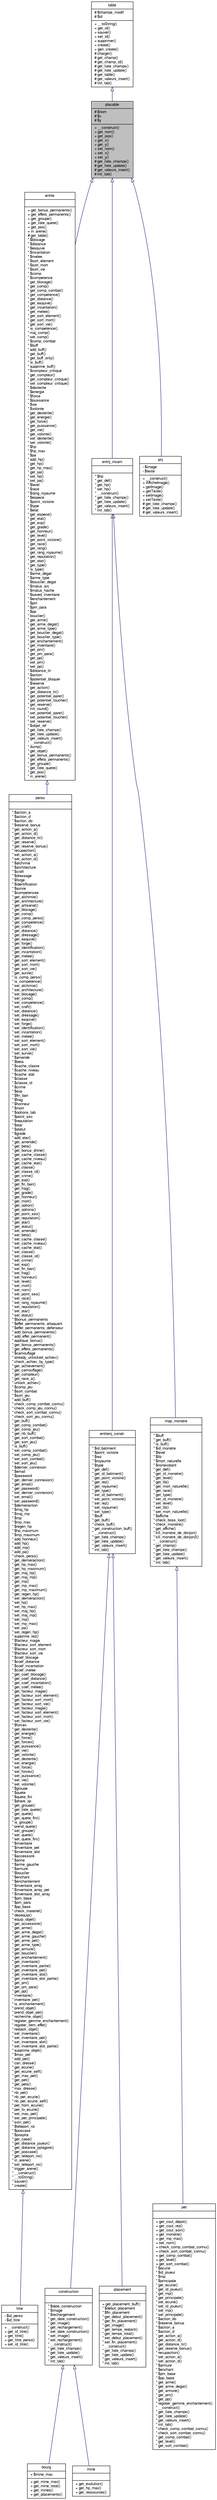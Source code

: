 digraph G
{
  bgcolor="transparent";
  edge [fontname="FreeSans",fontsize="10",labelfontname="FreeSans",labelfontsize="10"];
  node [fontname="FreeSans",fontsize="10",shape=record];
  Node1 [label="{placable\n|# $nom\l# $x\l# $y\l|+ __construct()\l+ get_nom()\l+ get_pos()\l+ get_x()\l+ get_y()\l+ set_nom()\l+ set_x()\l+ set_y()\l# get_liste_champs()\l# get_liste_update()\l# get_valeurs_insert()\l# init_tab()\l}",height=0.2,width=0.4,color="black", fillcolor="grey75", style="filled" fontcolor="black"];
  Node2 -> Node1 [dir=back,color="midnightblue",fontsize="10",style="solid",arrowtail="empty",fontname="FreeSans"];
  Node2 [label="{table\n|# $champs_modif\l# $id\l|+ __toString()\l+ get_id()\l+ sauver()\l+ set_id()\l+ supprimer()\l+ create()\l+ gen_create()\l# charger()\l# get_champ()\l# get_champ_id()\l# get_liste_champs()\l# get_liste_update()\l# get_table()\l# get_valeurs_insert()\l# init_tab()\l}",height=0.2,width=0.4,color="black",URL="$classtable.html",tooltip="Classe de base pour les objets représentant un élément d&#39;une table dans la..."];
  Node1 -> Node3 [dir=back,color="midnightblue",fontsize="10",style="solid",arrowtail="empty",fontname="FreeSans"];
  Node3 [label="{entite\n||+ get_bonus_permanents()\l+ get_effets_permanents()\l+ get_groupe()\l+ get_liste_quete()\l+ get_pos()\l+ in_arene()\l# get_table()\l* $blocage\l* $distance\l* $esquive\l* $incantation\l* $melee\l* $sort_element\l* $sort_mort\l* $sort_vie\l* $comp\l* $competence\l* get_blocage()\l* get_comp()\l* get_comp_combat()\l* get_competence()\l* get_distance()\l* get_esquive()\l* get_incantation()\l* get_melee()\l* get_sort_element()\l* get_sort_mort()\l* get_sort_vie()\l* is_competence()\l* maj_comp()\l* set_comp()\l* $comp_combat\l* $buff\l* add_buff()\l* get_buff()\l* get_buff_only()\l* is_buff()\l* supprime_buff()\l* $compteur_critique\l* get_compteur()\l* get_compteur_critique()\l* set_compteur_critique()\l* $dexterite\l* $energie\l* $force\l* $puissance\l* $vie\l* $volonte\l* get_dexterite()\l* get_energie()\l* get_force()\l* get_puissance()\l* get_vie()\l* get_volonte()\l* set_dexterite()\l* set_volonte()\l* $hp\l* $hp_max\l* $pa\l* add_hp()\l* get_hp()\l* get_hp_max()\l* get_pa()\l* set_hp()\l* set_pa()\l* $level\l* $race\l* $rang_royaume\l* $espece\l* $point_victoire\l* $type\l* $etat\l* get_espece()\l* get_etat()\l* get_exp()\l* get_grade()\l* get_honneur()\l* get_level()\l* get_point_victoire()\l* get_race()\l* get_rang()\l* get_rang_royaume()\l* get_reputation()\l* get_star()\l* get_type()\l* is_type()\l* $arme_degat\l* $arme_type\l* $bouclier_degat\l* $malus_arc\l* $malus_hache\l* $saved_inventaire\l* $enchantement\l* $pm\l* $pm_para\l* $pp\l* bouclier()\l* get_arme()\l* get_arme_degat()\l* get_arme_type()\l* get_bouclier_degat()\l* get_bouclier_type()\l* get_enchantement()\l* get_inventaire()\l* get_pm()\l* get_pm_para()\l* get_pp()\l* set_pm()\l* set_pp()\l* $distance_tir\l* $action\l* $potentiel_bloquer\l* $reserve\l* get_action()\l* get_distance_tir()\l* get_potentiel_parer()\l* get_potentiel_toucher()\l* get_reserve()\l* init_round()\l* set_potentiel_parer()\l* set_potentiel_toucher()\l* set_reserve()\l* $objet_ref\l* get_liste_champs()\l* get_liste_update()\l* get_valeurs_insert()\l* __construct()\l* dump()\l* get_objet()\l* get_bonus_permanents()\l* get_effets_permanents()\l* get_groupe()\l* get_liste_quete()\l* get_pos()\l* in_arene()\l}",height=0.2,width=0.4,color="black",URL="$classentite.html",tooltip="Classe représentant les participants à un combat."];
  Node3 -> Node4 [dir=back,color="midnightblue",fontsize="10",style="solid",arrowtail="empty",fontname="FreeSans"];
  Node4 [label="{perso\n||* $action_a\l* $action_d\l* $action_do\l* $reserve_bonus\l* get_action_a()\l* get_action_d()\l* get_distance_tir()\l* get_reserve()\l* get_reserve_bonus()\l* recupaction()\l* set_action_a()\l* set_action_d()\l* $alchimie\l* $architecture\l* $craft\l* $dressage\l* $forge\l* $identification\l* $survie\l* $competences\l* get_alchimie()\l* get_architecture()\l* get_artisanat()\l* get_blocage()\l* get_comp()\l* get_comp_perso()\l* get_competence()\l* get_craft()\l* get_distance()\l* get_dressage()\l* get_esquive()\l* get_forge()\l* get_identification()\l* get_incantation()\l* get_melee()\l* get_sort_element()\l* get_sort_mort()\l* get_sort_vie()\l* get_survie()\l* is_comp_perso()\l* is_competence()\l* set_alchimie()\l* set_architecture()\l* set_blocage()\l* set_comp()\l* set_competence()\l* set_craft()\l* set_distance()\l* set_dressage()\l* set_esquive()\l* set_forge()\l* set_identification()\l* set_incantation()\l* set_melee()\l* set_sort_element()\l* set_sort_mort()\l* set_sort_vie()\l* set_survie()\l* $amende\l* $beta\l* $cache_classe\l* $cache_niveau\l* $cache_stat\l* $classe\l* $classe_id\l* $crime\l* $exp\l* $fin_ban\l* $frag\l* $honneur\l* $mort\l* $options_tab\l* $point_sso\l* $reputation\l* $star\l* $statut\l* $grade\l* add_star()\l* get_amende()\l* get_beta()\l* get_bonus_shine()\l* get_cache_classe()\l* get_cache_niveau()\l* get_cache_stat()\l* get_classe()\l* get_classe_id()\l* get_crime()\l* get_exp()\l* get_fin_ban()\l* get_frag()\l* get_grade()\l* get_honneur()\l* get_mort()\l* get_option()\l* get_options()\l* get_point_sso()\l* get_reputation()\l* get_star()\l* get_statut()\l* set_amende()\l* set_beta()\l* set_cache_classe()\l* set_cache_niveau()\l* set_cache_stat()\l* set_classe()\l* set_classe_id()\l* set_crime()\l* set_exp()\l* set_fin_ban()\l* set_frag()\l* set_honneur()\l* set_level()\l* set_mort()\l* set_nom()\l* set_point_sso()\l* set_race()\l* set_rang_royaume()\l* set_reputation()\l* set_star()\l* set_statut()\l* $bonus_permanents\l* $effet_permanents_attaquant\l* $effet_permanents_defenseur\l* add_bonus_permanents()\l* add_effet_permanent()\l* applique_bonus()\l* get_bonus_permanents()\l* get_effets_permanents()\l* $camouflage\l* already_unlocked_achiev()\l* check_achiev_by_type()\l* get_achievement()\l* get_camouflage()\l* get_compteur()\l* get_race_a()\l* unlock_achiev()\l* $comp_jeu\l* $sort_combat\l* $sort_jeu\l* add_buff()\l* check_comp_combat_connu()\l* check_comp_jeu_connu()\l* check_sort_combat_connu()\l* check_sort_jeu_connu()\l* get_buff()\l* get_comp_combat()\l* get_comp_jeu()\l* get_nb_buff()\l* get_sort_combat()\l* get_sort_jeu()\l* is_buff()\l* set_comp_combat()\l* set_comp_jeu()\l* set_sort_combat()\l* set_sort_jeu()\l* $dernier_connexion\l* $email\l* $password\l* get_dernier_connexion()\l* get_email()\l* get_password()\l* set_dernier_connexion()\l* set_email()\l* set_password()\l* $dernieraction\l* $maj_hp\l* $maj_mp\l* $mp\l* $mp_max\l* $regen_hp\l* $hp_maximum\l* $mp_maximum\l* add_honneur()\l* add_hp()\l* add_mp()\l* add_pa()\l* check_perso()\l* get_dernieraction()\l* get_hp_max()\l* get_hp_maximum()\l* get_maj_hp()\l* get_maj_mp()\l* get_mp()\l* get_mp_max()\l* get_mp_maximum()\l* get_regen_hp()\l* set_dernieraction()\l* set_hp()\l* set_hp_max()\l* set_maj_hp()\l* set_maj_mp()\l* set_mp()\l* set_mp_max()\l* set_pa()\l* set_regen_hp()\l* supprime_rez()\l* $facteur_magie\l* $facteur_sort_element\l* $facteur_sort_mort\l* $facteur_sort_vie\l* $coef_blocage\l* $coef_distance\l* $coef_incantation\l* $coef_melee\l* get_coef_blocage()\l* get_coef_distance()\l* get_coef_incantation()\l* get_coef_melee()\l* get_facteur_magie()\l* get_facteur_sort_element()\l* get_facteur_sort_mort()\l* get_facteur_sort_vie()\l* set_facteur_magie()\l* set_facteur_sort_element()\l* set_facteur_sort_mort()\l* set_facteur_sort_vie()\l* $forcex\l* get_dexterite()\l* get_energie()\l* get_force()\l* get_forcex()\l* get_puissance()\l* get_vie()\l* get_volonte()\l* set_dexterite()\l* set_energie()\l* set_force()\l* set_forcex()\l* set_puissance()\l* set_vie()\l* set_volonte()\l* $groupe\l* $quete\l* $quete_fini\l* $share_xp\l* get_groupe()\l* get_liste_quete()\l* get_quete()\l* get_quete_fini()\l* is_groupe()\l* prend_quete()\l* set_groupe()\l* set_quete()\l* set_quete_fini()\l* $inventaire\l* $inventaire_pet\l* $inventaire_slot\l* $accessoire\l* $arme\l* $arme_gauche\l* $armure\l* $bouclier\l* $enchant\l* $enchantement\l* $inventaire_array\l* $inventaire_array_pet\l* $inventaire_slot_array\l* $pm_base\l* $pm_para\l* $pp_base\l* check_materiel()\l* desequip()\l* equip_objet()\l* get_accessoire()\l* get_arme()\l* get_arme_degat()\l* get_arme_gauche()\l* get_arme_pet()\l* get_arme_type()\l* get_armure()\l* get_bouclier()\l* get_enchantement()\l* get_inventaire()\l* get_inventaire_partie()\l* get_inventaire_pet()\l* get_inventaire_slot()\l* get_inventaire_slot_partie()\l* get_pm()\l* get_pm_para()\l* get_pp()\l* inventaire()\l* inventaire_pet()\l* is_enchantement()\l* prend_objet()\l* prend_objet_pet()\l* recherche_objet()\l* register_gemme_enchantement()\l* register_item_effet()\l* restack_objet()\l* set_inventaire()\l* set_inventaire_pet()\l* set_inventaire_slot()\l* set_inventaire_slot_partie()\l* supprime_objet()\l* $max_pet\l* add_pet()\l* can_dresse()\l* get_ecurie()\l* get_ecurie_self()\l* get_max_pet()\l* get_pet()\l* get_pets()\l* max_dresse()\l* nb_pet()\l* nb_pet_ecurie()\l* nb_pet_ecurie_self()\l* pet_from_ecurie()\l* pet_to_ecurie()\l* set_max_pet()\l* set_pet_principale()\l* soin_pet()\l* $teleport_roi\l* $poscase\l* $pospita\l* get_case()\l* get_distance_joueur()\l* get_distance_pytagore()\l* get_poscase()\l* get_teleport_roi()\l* in_arene()\l* set_teleport_roi()\l* trigger_arene()\l* __construct()\l* __toString()\l* sauver()\l* create()\l}",height=0.2,width=0.4,color="black",URL="$classperso.html",tooltip="Classe représentant un personnage joueur."];
  Node4 -> Node5 [dir=back,color="midnightblue",fontsize="10",style="solid",arrowtail="empty",fontname="FreeSans"];
  Node5 [label="{titre\n|- $id_perso\l- $id_titre\l|+ __construct()\l+ get_id_titre()\l+ get_titre()\l+ get_titre_perso()\l+ set_id_titre()\l}",height=0.2,width=0.4,color="black",URL="$classtitre.html",tooltip="Classe représentant un titre joueur."];
  Node1 -> Node6 [dir=back,color="midnightblue",fontsize="10",style="solid",arrowtail="empty",fontname="FreeSans"];
  Node6 [label="{entnj_incarn\n||* $hp\l* get_def()\l* get_hp()\l* set_hp()\l* __construct()\l* get_liste_champs()\l* get_liste_update()\l* get_valeurs_insert()\l* init_tab()\l}",height=0.2,width=0.4,color="black",URL="$classentnj__incarn.html",tooltip="Classe abstraite entnj_incarn Cette classe de base pour les incarnation des entité..."];
  Node6 -> Node7 [dir=back,color="midnightblue",fontsize="10",style="solid",arrowtail="empty",fontname="FreeSans"];
  Node7 [label="{entitenj_constr\n||* $id_batiment\l* $point_victoire\l* $rez\l* $royaume\l* $type\l* get_def()\l* get_id_batiment()\l* get_point_victoire()\l* get_rez()\l* get_royaume()\l* get_type()\l* set_id_batiment()\l* set_point_victoire()\l* set_rez()\l* set_royaume()\l* set_type()\l* $buff\l* get_buff()\l* check_buff()\l* get_construction_buff()\l* __construct()\l* get_liste_champs()\l* get_liste_update()\l* get_valeurs_insert()\l* init_tab()\l}",height=0.2,width=0.4,color="black",URL="$classentitenj__constr.html",tooltip="Classe entitenj_constr Classe de base pour les bâtiments sur la carte, en construction..."];
  Node7 -> Node8 [dir=back,color="midnightblue",fontsize="10",style="solid",arrowtail="empty",fontname="FreeSans"];
  Node8 [label="{construction\n||* $date_construction\l* $image\l* $rechargement\l* get_date_construction()\l* get_image()\l* get_rechargement()\l* set_date_construction()\l* set_image()\l* set_rechargement()\l* __construct()\l* get_liste_champs()\l* get_liste_update()\l* get_valeurs_insert()\l* init_tab()\l}",height=0.2,width=0.4,color="black",URL="$classconstruction.html",tooltip="Classe construction Classe représentant un bâtiment sur la carte."];
  Node8 -> Node9 [dir=back,color="midnightblue",fontsize="10",style="solid",arrowtail="empty",fontname="FreeSans"];
  Node9 [label="{bourg\n|+ $mine_max\l|+ get_mine_max()\l+ get_mine_total()\l+ get_mines()\l+ get_placements()\l}",height=0.2,width=0.4,color="black",URL="$classbourg.html"];
  Node8 -> Node10 [dir=back,color="midnightblue",fontsize="10",style="solid",arrowtail="empty",fontname="FreeSans"];
  Node10 [label="{mine\n||+ get_evolution()\l+ get_hp_max()\l+ get_ressources()\l}",height=0.2,width=0.4,color="black",URL="$classmine.html"];
  Node7 -> Node11 [dir=back,color="midnightblue",fontsize="10",style="solid",arrowtail="empty",fontname="FreeSans"];
  Node11 [label="{placement\n||+ get_placement_buff()\l* $debut_placement\l* $fin_placement\l* get_debut_placement()\l* get_fin_placement()\l* get_image()\l* get_temps_restant()\l* get_temps_total()\l* set_debut_placement()\l* set_fin_placement()\l* __construct()\l* get_liste_champs()\l* get_liste_update()\l* get_valeurs_insert()\l* init_tab()\l}",height=0.2,width=0.4,color="black",URL="$classplacement.html",tooltip="Classe placement Classe représentant un bâtiment en cosntruction sur la carte."];
  Node6 -> Node12 [dir=back,color="midnightblue",fontsize="10",style="solid",arrowtail="empty",fontname="FreeSans"];
  Node12 [label="{map_monstre\n||* $buff\l* get_buff()\l* is_buff()\l* $id_monstre\l* $level\l* $lib\l* $mort_naturelle\l* $nonexistant\l* get_def()\l* get_id_monstre()\l* get_level()\l* get_lib()\l* get_mort_naturelle()\l* get_race()\l* get_type()\l* set_id_monstre()\l* set_level()\l* set_lib()\l* set_mort_naturelle()\l* $affiche\l* check_boss_loot()\l* check_monstre()\l* get_affiche()\l* kill_monstre_de_donjon()\l* kill_monstre_de_donjon2()\l* __construct()\l* get_champ()\l* get_liste_champs()\l* get_liste_update()\l* get_valeurs_insert()\l* init_tab()\l}",height=0.2,width=0.4,color="black",URL="$classmap__monstre.html",tooltip="Classe map_monstre Classe représentant un monstre sur la carte."];
  Node12 -> Node13 [dir=back,color="midnightblue",fontsize="10",style="solid",arrowtail="empty",fontname="FreeSans"];
  Node13 [label="{pet\n||+ get_cout_depot()\l+ get_cout_rez()\l+ get_cout_soin()\l+ get_monstre()\l+ get_mp_max()\l+ set_nom()\l+ check_comp_combat_connu()\l+ check_sort_combat_connu()\l+ get_comp_combat()\l+ get_level()\l+ get_sort_combat()\l* $ecurie\l* $id_joueur\l* $mp\l* $principale\l* get_ecurie()\l* get_id_joueur()\l* get_mp()\l* get_principale()\l* set_ecurie()\l* set_id_joueur()\l* set_mp()\l* set_principale()\l* $action_do\l* $reserve_bonus\l* $action_a\l* $action_d\l* get_action_a()\l* get_action_d()\l* get_distance_tir()\l* get_reserve_bonus()\l* recupaction()\l* set_action_a()\l* set_action_d()\l* $armure\l* $enchant\l* $pm_base\l* $pp_base\l* get_arme()\l* get_arme_degat()\l* get_armure()\l* get_pm()\l* get_pp()\l* register_gemme_enchantement()\l* __construct()\l* get_liste_champs()\l* get_liste_update()\l* get_valeurs_insert()\l* init_tab()\l* check_comp_combat_connu()\l* check_sort_combat_connu()\l* get_comp_combat()\l* get_level()\l* get_sort_combat()\l}",height=0.2,width=0.4,color="black",URL="$classpet.html",tooltip="Classe pet Classe représentant un monstre dressé."];
  Node1 -> Node14 [dir=back,color="midnightblue",fontsize="10",style="solid",arrowtail="empty",fontname="FreeSans"];
  Node14 [label="{pnj\n|- $image\l- $texte\l|+ __construct()\l+ AfficheImage()\l+ getImage()\l+ getTexte()\l+ setImage()\l+ setTexte()\l# get_liste_champs()\l# get_liste_update()\l# get_valeurs_insert()\l}",height=0.2,width=0.4,color="black",URL="$classpnj.html",tooltip="Class PNJ."];
}
